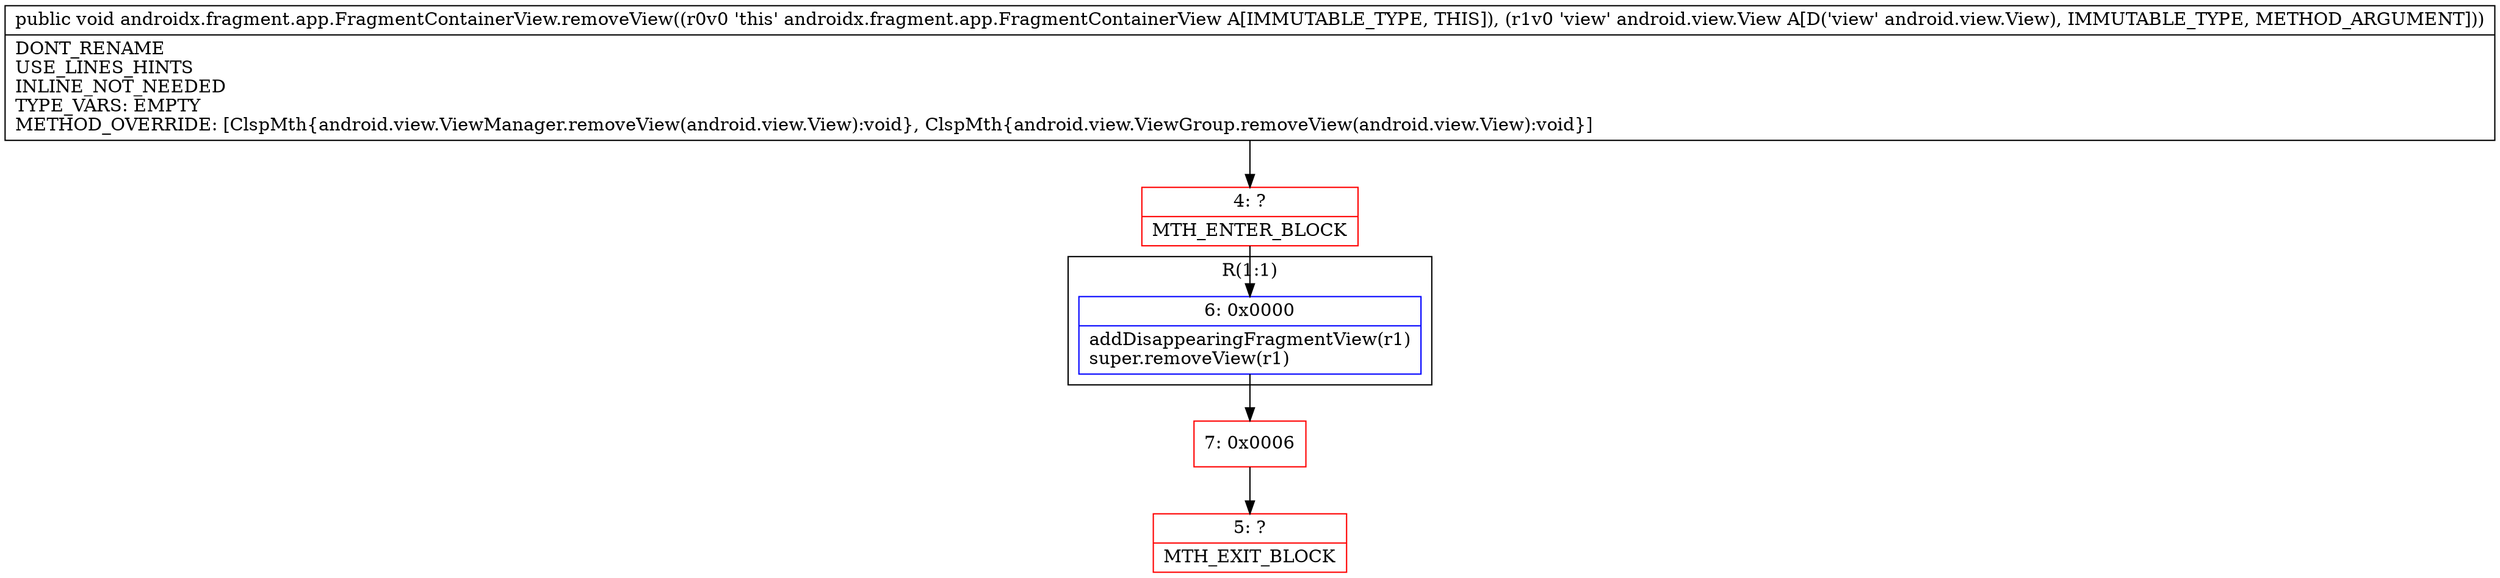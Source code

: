 digraph "CFG forandroidx.fragment.app.FragmentContainerView.removeView(Landroid\/view\/View;)V" {
subgraph cluster_Region_582294197 {
label = "R(1:1)";
node [shape=record,color=blue];
Node_6 [shape=record,label="{6\:\ 0x0000|addDisappearingFragmentView(r1)\lsuper.removeView(r1)\l}"];
}
Node_4 [shape=record,color=red,label="{4\:\ ?|MTH_ENTER_BLOCK\l}"];
Node_7 [shape=record,color=red,label="{7\:\ 0x0006}"];
Node_5 [shape=record,color=red,label="{5\:\ ?|MTH_EXIT_BLOCK\l}"];
MethodNode[shape=record,label="{public void androidx.fragment.app.FragmentContainerView.removeView((r0v0 'this' androidx.fragment.app.FragmentContainerView A[IMMUTABLE_TYPE, THIS]), (r1v0 'view' android.view.View A[D('view' android.view.View), IMMUTABLE_TYPE, METHOD_ARGUMENT]))  | DONT_RENAME\lUSE_LINES_HINTS\lINLINE_NOT_NEEDED\lTYPE_VARS: EMPTY\lMETHOD_OVERRIDE: [ClspMth\{android.view.ViewManager.removeView(android.view.View):void\}, ClspMth\{android.view.ViewGroup.removeView(android.view.View):void\}]\l}"];
MethodNode -> Node_4;Node_6 -> Node_7;
Node_4 -> Node_6;
Node_7 -> Node_5;
}

